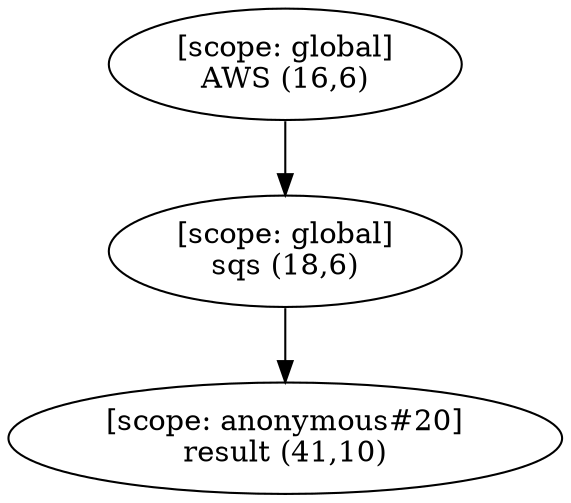 digraph G {
  graph [ rankdir =TB ];
subgraph global {
  graph [ label = "Scope [global]" ];
  "[scope: global]
AWS (16,6)";
  "[scope: global]
sqs (18,6)";
}

subgraph anonymous_20 {
  graph [ label = "Scope [anonymous_20]" ];
  "[scope: anonymous#20]
result (41,10)";
}

  "[scope: global]
AWS (16,6)" -> "[scope: global]
sqs (18,6)";
  "[scope: global]
sqs (18,6)" -> "[scope: anonymous#20]
result (41,10)";
}
